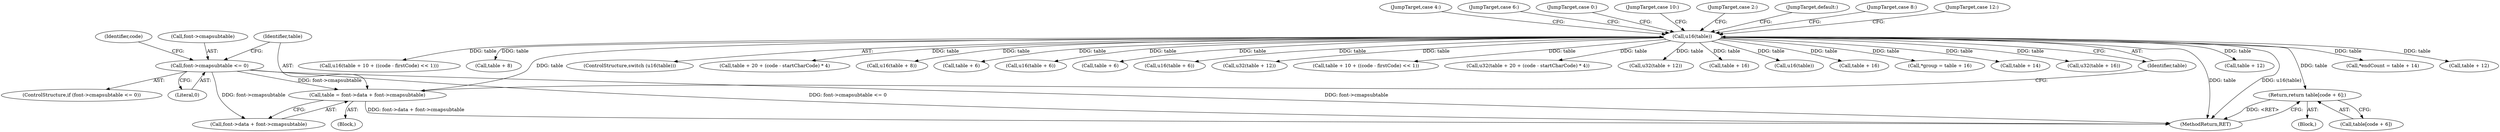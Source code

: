 digraph "0_ghostscript_961b10cdd71403072fb99401a45f3bef6ce53626@pointer" {
"1000145" [label="(Return,return table[code + 6];)"];
"1000141" [label="(Call,u16(table))"];
"1000131" [label="(Call,table = font->data + font->cmapsubtable)"];
"1000124" [label="(Call,font->cmapsubtable <= 0)"];
"1000151" [label="(JumpTarget,case 4:)"];
"1000389" [label="(Call,table + 12)"];
"1000143" [label="(Block,)"];
"1000141" [label="(Call,u16(table))"];
"1000142" [label="(Identifier,table)"];
"1000161" [label="(Call,*endCount = table + 14)"];
"1000350" [label="(Call,table + 12)"];
"1000305" [label="(JumpTarget,case 6:)"];
"1000334" [label="(Call,u16(table + 10 + ((code - firstCode) << 1)))"];
"1000128" [label="(Literal,0)"];
"1000318" [label="(Call,table + 8)"];
"1000133" [label="(Call,font->data + font->cmapsubtable)"];
"1000878" [label="(MethodReturn,RET)"];
"1000121" [label="(Block,)"];
"1000140" [label="(ControlStructure,switch (u16(table)))"];
"1000144" [label="(JumpTarget,case 0:)"];
"1000131" [label="(Call,table = font->data + font->cmapsubtable)"];
"1000130" [label="(Identifier,code)"];
"1000374" [label="(Call,table + 20 + (code - startCharCode) * 4)"];
"1000317" [label="(Call,u16(table + 8))"];
"1000311" [label="(Call,table + 6)"];
"1000156" [label="(Call,u16(table + 6))"];
"1000157" [label="(Call,table + 6)"];
"1000125" [label="(Call,font->cmapsubtable)"];
"1000310" [label="(Call,u16(table + 6))"];
"1000349" [label="(Call,u32(table + 12))"];
"1000335" [label="(Call,table + 10 + ((code - firstCode) << 1))"];
"1000373" [label="(Call,u32(table + 20 + (code - startCharCode) * 4))"];
"1000344" [label="(JumpTarget,case 10:)"];
"1000451" [label="(JumpTarget,case 2:)"];
"1000145" [label="(Return,return table[code + 6];)"];
"1000388" [label="(Call,u32(table + 12))"];
"1000132" [label="(Identifier,table)"];
"1000453" [label="(JumpTarget,default:)"];
"1000357" [label="(Call,table + 16)"];
"1000456" [label="(Call,u16(table))"];
"1000123" [label="(ControlStructure,if (font->cmapsubtable <= 0))"];
"1000124" [label="(Call,font->cmapsubtable <= 0)"];
"1000452" [label="(JumpTarget,case 8:)"];
"1000146" [label="(Call,table[code + 6])"];
"1000395" [label="(Call,table + 16)"];
"1000393" [label="(Call,*group = table + 16)"];
"1000163" [label="(Call,table + 14)"];
"1000356" [label="(Call,u32(table + 16))"];
"1000383" [label="(JumpTarget,case 12:)"];
"1000145" -> "1000143"  [label="AST: "];
"1000145" -> "1000146"  [label="CFG: "];
"1000146" -> "1000145"  [label="AST: "];
"1000878" -> "1000145"  [label="CFG: "];
"1000145" -> "1000878"  [label="DDG: <RET>"];
"1000141" -> "1000145"  [label="DDG: table"];
"1000141" -> "1000140"  [label="AST: "];
"1000141" -> "1000142"  [label="CFG: "];
"1000142" -> "1000141"  [label="AST: "];
"1000144" -> "1000141"  [label="CFG: "];
"1000151" -> "1000141"  [label="CFG: "];
"1000305" -> "1000141"  [label="CFG: "];
"1000344" -> "1000141"  [label="CFG: "];
"1000383" -> "1000141"  [label="CFG: "];
"1000451" -> "1000141"  [label="CFG: "];
"1000452" -> "1000141"  [label="CFG: "];
"1000453" -> "1000141"  [label="CFG: "];
"1000141" -> "1000878"  [label="DDG: table"];
"1000141" -> "1000878"  [label="DDG: u16(table)"];
"1000131" -> "1000141"  [label="DDG: table"];
"1000141" -> "1000156"  [label="DDG: table"];
"1000141" -> "1000157"  [label="DDG: table"];
"1000141" -> "1000161"  [label="DDG: table"];
"1000141" -> "1000163"  [label="DDG: table"];
"1000141" -> "1000310"  [label="DDG: table"];
"1000141" -> "1000311"  [label="DDG: table"];
"1000141" -> "1000317"  [label="DDG: table"];
"1000141" -> "1000318"  [label="DDG: table"];
"1000141" -> "1000334"  [label="DDG: table"];
"1000141" -> "1000335"  [label="DDG: table"];
"1000141" -> "1000349"  [label="DDG: table"];
"1000141" -> "1000350"  [label="DDG: table"];
"1000141" -> "1000356"  [label="DDG: table"];
"1000141" -> "1000357"  [label="DDG: table"];
"1000141" -> "1000373"  [label="DDG: table"];
"1000141" -> "1000374"  [label="DDG: table"];
"1000141" -> "1000388"  [label="DDG: table"];
"1000141" -> "1000389"  [label="DDG: table"];
"1000141" -> "1000393"  [label="DDG: table"];
"1000141" -> "1000395"  [label="DDG: table"];
"1000141" -> "1000456"  [label="DDG: table"];
"1000131" -> "1000121"  [label="AST: "];
"1000131" -> "1000133"  [label="CFG: "];
"1000132" -> "1000131"  [label="AST: "];
"1000133" -> "1000131"  [label="AST: "];
"1000142" -> "1000131"  [label="CFG: "];
"1000131" -> "1000878"  [label="DDG: font->data + font->cmapsubtable"];
"1000124" -> "1000131"  [label="DDG: font->cmapsubtable"];
"1000124" -> "1000123"  [label="AST: "];
"1000124" -> "1000128"  [label="CFG: "];
"1000125" -> "1000124"  [label="AST: "];
"1000128" -> "1000124"  [label="AST: "];
"1000130" -> "1000124"  [label="CFG: "];
"1000132" -> "1000124"  [label="CFG: "];
"1000124" -> "1000878"  [label="DDG: font->cmapsubtable"];
"1000124" -> "1000878"  [label="DDG: font->cmapsubtable <= 0"];
"1000124" -> "1000133"  [label="DDG: font->cmapsubtable"];
}
